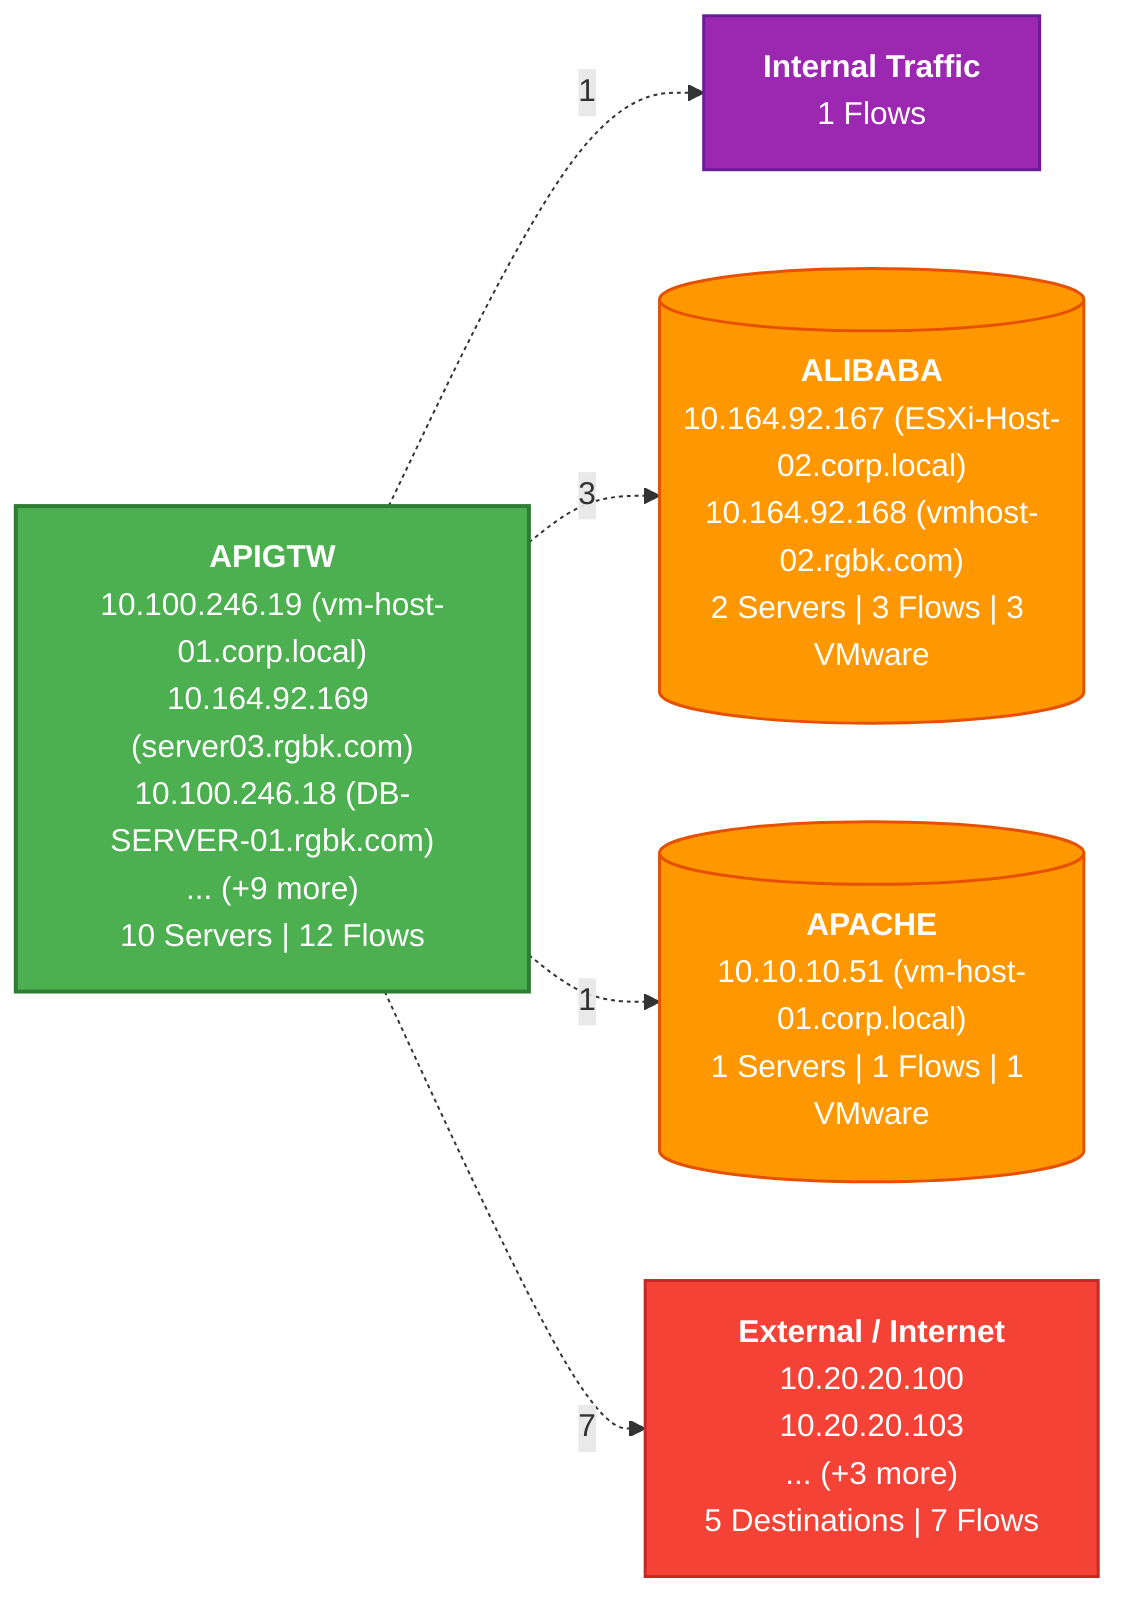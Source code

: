 graph LR
    %% DOWNSTREAM: Where APIGTW sends data

    SOURCE["<b>APIGTW</b><br/>10.100.246.19 (vm-host-01.corp.local)<br/>10.164.92.169 (server03.rgbk.com)<br/>10.100.246.18 (DB-SERVER-01.rgbk.com)<br/>... (+9 more)<br/>10 Servers | 12 Flows"]:::sourceapp

    INTERNAL["<b>Internal Traffic</b><br/>1 Flows"]:::internal
    SOURCE .->|1| INTERNAL

    DEST_APP_0[("<b>ALIBABA</b><br/>10.164.92.167 (ESXi-Host-02.corp.local)<br/>10.164.92.168 (vmhost-02.rgbk.com)<br/>2 Servers | 3 Flows | 3 VMware")]:::vmware
    SOURCE .->|3| DEST_APP_0
    DEST_APP_1[("<b>APACHE</b><br/>10.10.10.51 (vm-host-01.corp.local)<br/>1 Servers | 1 Flows | 1 VMware")]:::vmware
    SOURCE .->|1| DEST_APP_1

    EXTERNAL["<b>External / Internet</b><br/>10.20.20.100<br/>10.20.20.103<br/>... (+3 more)<br/>5 Destinations | 7 Flows"]:::external
    SOURCE .->|7| EXTERNAL

    %% Styles
    classDef sourceapp fill:#4CAF50,stroke:#2E7D32,stroke-width:2px,color:#fff
    classDef destapp fill:#2196F3,stroke:#1565C0,stroke-width:1.5px,color:#fff
    classDef vmware fill:#FF9800,stroke:#E65100,stroke-width:1.5px,color:#fff
    classDef internal fill:#9C27B0,stroke:#6A1B9A,stroke-width:1.5px,color:#fff
    classDef external fill:#F44336,stroke:#C62828,stroke-width:1.5px,color:#fff
    classDef loadbalancer fill:#FFF,stroke:#F44336,stroke-width:2px,color:#000,rx:2,ry:2